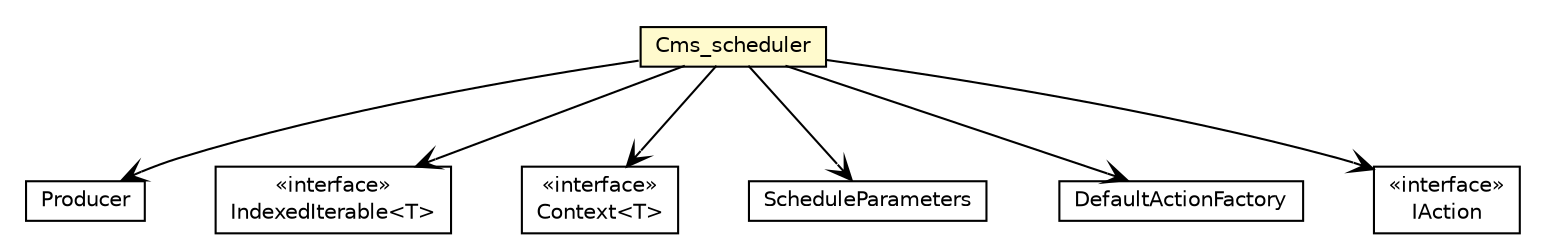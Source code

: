 #!/usr/local/bin/dot
#
# Class diagram 
# Generated by UMLGraph version R5_7_2-32-g40b5a6 (http://www.spinellis.gr/umlgraph/)
#

digraph G {
	edge [fontname="Helvetica",fontsize=10,labelfontname="Helvetica",labelfontsize=10];
	node [fontname="Helvetica",fontsize=10,shape=plaintext];
	nodesep=0.25;
	ranksep=0.5;
	// cms.agents.Producer
	c125 [label=<<table title="cms.agents.Producer" border="0" cellborder="1" cellspacing="0" cellpadding="2" port="p" href="../agents/Producer.html" target="_parent">
		<tr><td><table border="0" cellspacing="0" cellpadding="1">
<tr><td align="center" balign="center"> Producer </td></tr>
		</table></td></tr>
		</table>>, URL="../agents/Producer.html", fontname="Helvetica", fontcolor="black", fontsize=10.0];
	// cms.dynamics.Cms_scheduler
	c129 [label=<<table title="cms.dynamics.Cms_scheduler" border="0" cellborder="1" cellspacing="0" cellpadding="2" port="p" bgcolor="lemonChiffon" href="./Cms_scheduler.html" target="_parent">
		<tr><td><table border="0" cellspacing="0" cellpadding="1">
<tr><td align="center" balign="center"> Cms_scheduler </td></tr>
		</table></td></tr>
		</table>>, URL="./Cms_scheduler.html", fontname="Helvetica", fontcolor="black", fontsize=10.0];
	// cms.dynamics.Cms_scheduler NAVASSOC repast.simphony.util.collections.IndexedIterable<T>
	c129:p -> c136:p [taillabel="", label="", headlabel="", fontname="Helvetica", fontcolor="black", fontsize=10.0, color="black", arrowhead=open];
	// cms.dynamics.Cms_scheduler NAVASSOC repast.simphony.context.Context<T>
	c129:p -> c137:p [taillabel="", label="", headlabel="", fontname="Helvetica", fontcolor="black", fontsize=10.0, color="black", arrowhead=open];
	// cms.dynamics.Cms_scheduler NAVASSOC repast.simphony.engine.schedule.ScheduleParameters
	c129:p -> c140:p [taillabel="", label="", headlabel="", fontname="Helvetica", fontcolor="black", fontsize=10.0, color="black", arrowhead=open];
	// cms.dynamics.Cms_scheduler NAVASSOC repast.simphony.engine.schedule.DefaultActionFactory
	c129:p -> c142:p [taillabel="", label="", headlabel="", fontname="Helvetica", fontcolor="black", fontsize=10.0, color="black", arrowhead=open];
	// cms.dynamics.Cms_scheduler NAVASSOC repast.simphony.engine.schedule.IAction
	c129:p -> c143:p [taillabel="", label="", headlabel="", fontname="Helvetica", fontcolor="black", fontsize=10.0, color="black", arrowhead=open];
	// cms.dynamics.Cms_scheduler NAVASSOC cms.agents.Producer
	c129:p -> c125:p [taillabel="", label="", headlabel="", fontname="Helvetica", fontcolor="black", fontsize=10.0, color="black", arrowhead=open];
	// repast.simphony.engine.schedule.ScheduleParameters
	c140 [label=<<table title="repast.simphony.engine.schedule.ScheduleParameters" border="0" cellborder="1" cellspacing="0" cellpadding="2" port="p" href="http://docs.oracle.com/javase/7/docs/api/repast/simphony/engine/schedule/ScheduleParameters.html" target="_parent">
		<tr><td><table border="0" cellspacing="0" cellpadding="1">
<tr><td align="center" balign="center"> ScheduleParameters </td></tr>
		</table></td></tr>
		</table>>, URL="http://docs.oracle.com/javase/7/docs/api/repast/simphony/engine/schedule/ScheduleParameters.html", fontname="Helvetica", fontcolor="black", fontsize=10.0];
	// repast.simphony.context.Context<T>
	c137 [label=<<table title="repast.simphony.context.Context" border="0" cellborder="1" cellspacing="0" cellpadding="2" port="p" href="http://docs.oracle.com/javase/7/docs/api/repast/simphony/context/Context.html" target="_parent">
		<tr><td><table border="0" cellspacing="0" cellpadding="1">
<tr><td align="center" balign="center"> &#171;interface&#187; </td></tr>
<tr><td align="center" balign="center"> Context&lt;T&gt; </td></tr>
		</table></td></tr>
		</table>>, URL="http://docs.oracle.com/javase/7/docs/api/repast/simphony/context/Context.html", fontname="Helvetica", fontcolor="black", fontsize=10.0];
	// repast.simphony.engine.schedule.DefaultActionFactory
	c142 [label=<<table title="repast.simphony.engine.schedule.DefaultActionFactory" border="0" cellborder="1" cellspacing="0" cellpadding="2" port="p" href="http://docs.oracle.com/javase/7/docs/api/repast/simphony/engine/schedule/DefaultActionFactory.html" target="_parent">
		<tr><td><table border="0" cellspacing="0" cellpadding="1">
<tr><td align="center" balign="center"> DefaultActionFactory </td></tr>
		</table></td></tr>
		</table>>, URL="http://docs.oracle.com/javase/7/docs/api/repast/simphony/engine/schedule/DefaultActionFactory.html", fontname="Helvetica", fontcolor="black", fontsize=10.0];
	// repast.simphony.engine.schedule.IAction
	c143 [label=<<table title="repast.simphony.engine.schedule.IAction" border="0" cellborder="1" cellspacing="0" cellpadding="2" port="p" href="http://docs.oracle.com/javase/7/docs/api/repast/simphony/engine/schedule/IAction.html" target="_parent">
		<tr><td><table border="0" cellspacing="0" cellpadding="1">
<tr><td align="center" balign="center"> &#171;interface&#187; </td></tr>
<tr><td align="center" balign="center"> IAction </td></tr>
		</table></td></tr>
		</table>>, URL="http://docs.oracle.com/javase/7/docs/api/repast/simphony/engine/schedule/IAction.html", fontname="Helvetica", fontcolor="black", fontsize=10.0];
	// repast.simphony.util.collections.IndexedIterable<T>
	c136 [label=<<table title="repast.simphony.util.collections.IndexedIterable" border="0" cellborder="1" cellspacing="0" cellpadding="2" port="p" href="http://docs.oracle.com/javase/7/docs/api/repast/simphony/util/collections/IndexedIterable.html" target="_parent">
		<tr><td><table border="0" cellspacing="0" cellpadding="1">
<tr><td align="center" balign="center"> &#171;interface&#187; </td></tr>
<tr><td align="center" balign="center"> IndexedIterable&lt;T&gt; </td></tr>
		</table></td></tr>
		</table>>, URL="http://docs.oracle.com/javase/7/docs/api/repast/simphony/util/collections/IndexedIterable.html", fontname="Helvetica", fontcolor="black", fontsize=10.0];
}

